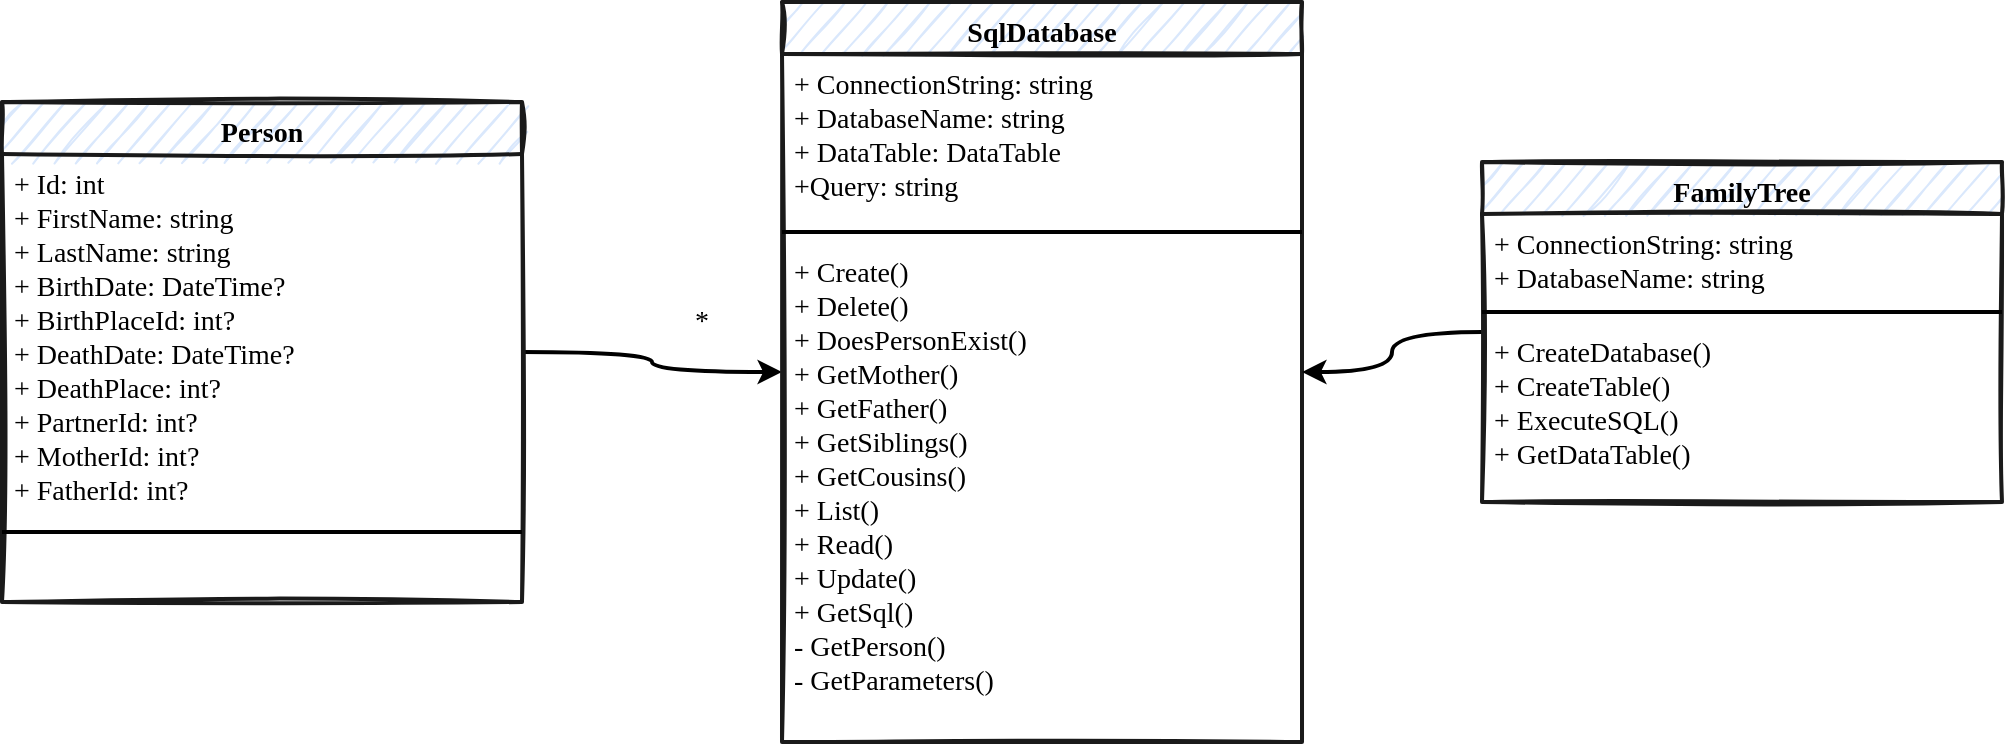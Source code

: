 <mxfile version="14.1.8" type="device"><diagram id="Cf8WVnjEgCGmCyi09BZL" name="Sida-1"><mxGraphModel dx="1422" dy="942" grid="1" gridSize="10" guides="1" tooltips="1" connect="1" arrows="1" fold="1" page="1" pageScale="1" pageWidth="1169" pageHeight="827" math="0" shadow="0"><root><mxCell id="0"/><mxCell id="1" parent="0"/><mxCell id="RYcCqOx5dbiErXYEWz_v-4" style="edgeStyle=orthogonalEdgeStyle;rounded=0;orthogonalLoop=1;jettySize=auto;html=1;strokeWidth=2;fontFamily=Comic Sans MS;fontSize=14;curved=1;" parent="1" source="h8rJr2iHKbb_E92He6jP-13" target="h8rJr2iHKbb_E92He6jP-18" edge="1"><mxGeometry relative="1" as="geometry"/></mxCell><mxCell id="h8rJr2iHKbb_E92He6jP-13" value="Person" style="swimlane;fontStyle=1;align=center;verticalAlign=top;childLayout=stackLayout;horizontal=1;startSize=26;horizontalStack=0;resizeParent=1;resizeParentMax=0;resizeLast=0;collapsible=1;marginBottom=0;strokeWidth=2;fillColor=#dae8fc;strokeColor=#1A1A1A;sketch=1;fontFamily=Comic Sans MS;fontSize=14;" parent="1" vertex="1"><mxGeometry x="100" y="90" width="260" height="250" as="geometry"/></mxCell><mxCell id="h8rJr2iHKbb_E92He6jP-14" value="+ Id: int&#10;+ FirstName: string&#10;+ LastName: string&#10;+ BirthDate: DateTime?&#10;+ BirthPlaceId: int?&#10;+ DeathDate: DateTime?&#10;+ DeathPlace: int?&#10;+ PartnerId: int?&#10;+ MotherId: int?&#10;+ FatherId: int?" style="text;strokeColor=none;fillColor=none;align=left;verticalAlign=top;spacingLeft=4;spacingRight=4;overflow=hidden;rotatable=0;points=[[0,0.5],[1,0.5]];portConstraint=eastwest;strokeWidth=2;fontSize=14;fontFamily=Comic Sans MS;" parent="h8rJr2iHKbb_E92He6jP-13" vertex="1"><mxGeometry y="26" width="260" height="184" as="geometry"/></mxCell><mxCell id="h8rJr2iHKbb_E92He6jP-15" value="" style="line;strokeWidth=2;fillColor=none;align=left;verticalAlign=middle;spacingTop=-1;spacingLeft=3;spacingRight=3;rotatable=0;labelPosition=right;points=[];portConstraint=eastwest;fontFamily=Comic Sans MS;fontSize=14;" parent="h8rJr2iHKbb_E92He6jP-13" vertex="1"><mxGeometry y="210" width="260" height="10" as="geometry"/></mxCell><mxCell id="h8rJr2iHKbb_E92He6jP-16" value=" " style="text;strokeColor=none;fillColor=none;align=left;verticalAlign=top;spacingLeft=4;spacingRight=4;overflow=hidden;rotatable=0;points=[[0,0.5],[1,0.5]];portConstraint=eastwest;strokeWidth=2;fontFamily=Comic Sans MS;fontSize=14;" parent="h8rJr2iHKbb_E92He6jP-13" vertex="1"><mxGeometry y="220" width="260" height="30" as="geometry"/></mxCell><mxCell id="h8rJr2iHKbb_E92He6jP-18" value="SqlDatabase" style="swimlane;fontStyle=1;align=center;verticalAlign=top;childLayout=stackLayout;horizontal=1;startSize=26;horizontalStack=0;resizeParent=1;resizeParentMax=0;resizeLast=0;collapsible=1;marginBottom=0;strokeWidth=2;fillColor=#dae8fc;strokeColor=#1A1A1A;rounded=0;sketch=1;fontFamily=Comic Sans MS;fontSize=14;" parent="1" vertex="1"><mxGeometry x="490" y="40" width="260" height="370" as="geometry"/></mxCell><mxCell id="h8rJr2iHKbb_E92He6jP-19" value="+ ConnectionString: string&#10;+ DatabaseName: string&#10;+ DataTable: DataTable&#10;+Query: string" style="text;strokeColor=none;fillColor=none;align=left;verticalAlign=top;spacingLeft=4;spacingRight=4;overflow=hidden;rotatable=0;points=[[0,0.5],[1,0.5]];portConstraint=eastwest;strokeWidth=2;fontFamily=Comic Sans MS;fontSize=14;" parent="h8rJr2iHKbb_E92He6jP-18" vertex="1"><mxGeometry y="26" width="260" height="84" as="geometry"/></mxCell><mxCell id="h8rJr2iHKbb_E92He6jP-20" value="" style="line;strokeWidth=2;fillColor=none;align=left;verticalAlign=middle;spacingTop=-1;spacingLeft=3;spacingRight=3;rotatable=0;labelPosition=right;points=[];portConstraint=eastwest;fontFamily=Comic Sans MS;fontSize=14;" parent="h8rJr2iHKbb_E92He6jP-18" vertex="1"><mxGeometry y="110" width="260" height="10" as="geometry"/></mxCell><mxCell id="h8rJr2iHKbb_E92He6jP-21" value="+ Create()&#10;+ Delete()&#10;+ DoesPersonExist()&#10;+ GetMother()&#10;+ GetFather()&#10;+ GetSiblings()&#10;+ GetCousins()&#10;+ List()&#10;+ Read()&#10;+ Update()&#10;+ GetSql()&#10;- GetPerson()&#10;- GetParameters()" style="text;strokeColor=none;fillColor=none;align=left;verticalAlign=top;spacingLeft=4;spacingRight=4;overflow=hidden;rotatable=0;points=[[0,0.5],[1,0.5]];portConstraint=eastwest;strokeWidth=2;fontFamily=Comic Sans MS;fontSize=14;" parent="h8rJr2iHKbb_E92He6jP-18" vertex="1"><mxGeometry y="120" width="260" height="250" as="geometry"/></mxCell><mxCell id="RYcCqOx5dbiErXYEWz_v-3" style="edgeStyle=orthogonalEdgeStyle;rounded=0;orthogonalLoop=1;jettySize=auto;html=1;strokeWidth=2;fontFamily=Comic Sans MS;fontSize=14;elbow=vertical;curved=1;" parent="1" source="dboiEjFm45igqWANOrXy-1" target="h8rJr2iHKbb_E92He6jP-18" edge="1"><mxGeometry relative="1" as="geometry"/></mxCell><mxCell id="dboiEjFm45igqWANOrXy-1" value="FamilyTree" style="swimlane;fontStyle=1;align=center;verticalAlign=top;childLayout=stackLayout;horizontal=1;startSize=26;horizontalStack=0;resizeParent=1;resizeParentMax=0;resizeLast=0;collapsible=1;marginBottom=0;strokeWidth=2;fillColor=#dae8fc;strokeColor=#1A1A1A;sketch=1;swimlaneLine=1;glass=0;shadow=0;rounded=0;fontFamily=Comic Sans MS;fontSize=14;" parent="1" vertex="1"><mxGeometry x="840" y="120" width="260" height="170" as="geometry"/></mxCell><mxCell id="dboiEjFm45igqWANOrXy-2" value="+ ConnectionString: string&#10;+ DatabaseName: string" style="text;strokeColor=none;fillColor=none;align=left;verticalAlign=top;spacingLeft=4;spacingRight=4;overflow=hidden;rotatable=0;points=[[0,0.5],[1,0.5]];portConstraint=eastwest;strokeWidth=2;fontFamily=Comic Sans MS;fontSize=14;" parent="dboiEjFm45igqWANOrXy-1" vertex="1"><mxGeometry y="26" width="260" height="44" as="geometry"/></mxCell><mxCell id="dboiEjFm45igqWANOrXy-3" value="" style="line;strokeWidth=2;fillColor=none;align=left;verticalAlign=middle;spacingTop=-1;spacingLeft=3;spacingRight=3;rotatable=0;labelPosition=right;points=[];portConstraint=eastwest;fontFamily=Comic Sans MS;fontSize=14;" parent="dboiEjFm45igqWANOrXy-1" vertex="1"><mxGeometry y="70" width="260" height="10" as="geometry"/></mxCell><mxCell id="dboiEjFm45igqWANOrXy-4" value="+ CreateDatabase()&#10;+ CreateTable()&#10;+ ExecuteSQL()&#10;+ GetDataTable()" style="text;strokeColor=none;fillColor=none;align=left;verticalAlign=top;spacingLeft=4;spacingRight=4;overflow=hidden;rotatable=0;points=[[0,0.5],[1,0.5]];portConstraint=eastwest;strokeWidth=2;fontFamily=Comic Sans MS;fontSize=14;" parent="dboiEjFm45igqWANOrXy-1" vertex="1"><mxGeometry y="80" width="260" height="90" as="geometry"/></mxCell><mxCell id="RYcCqOx5dbiErXYEWz_v-5" value="*" style="text;html=1;strokeColor=none;fillColor=none;align=center;verticalAlign=middle;whiteSpace=wrap;rounded=0;strokeWidth=2;fontFamily=Comic Sans MS;fontSize=14;" parent="1" vertex="1"><mxGeometry x="430" y="190" width="40" height="20" as="geometry"/></mxCell></root></mxGraphModel></diagram></mxfile>